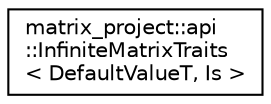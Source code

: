 digraph "Graphical Class Hierarchy"
{
  edge [fontname="Helvetica",fontsize="10",labelfontname="Helvetica",labelfontsize="10"];
  node [fontname="Helvetica",fontsize="10",shape=record];
  rankdir="LR";
  Node1 [label="matrix_project::api\l::InfiniteMatrixTraits\l\< DefaultValueT, Is \>",height=0.2,width=0.4,color="black", fillcolor="white", style="filled",URL="$structmatrix__project_1_1api_1_1InfiniteMatrixTraits.html",tooltip="Possible implementation of InfiniteMatrixTraits NOTE: Constants, aliases and static methods marked wi..."];
}
